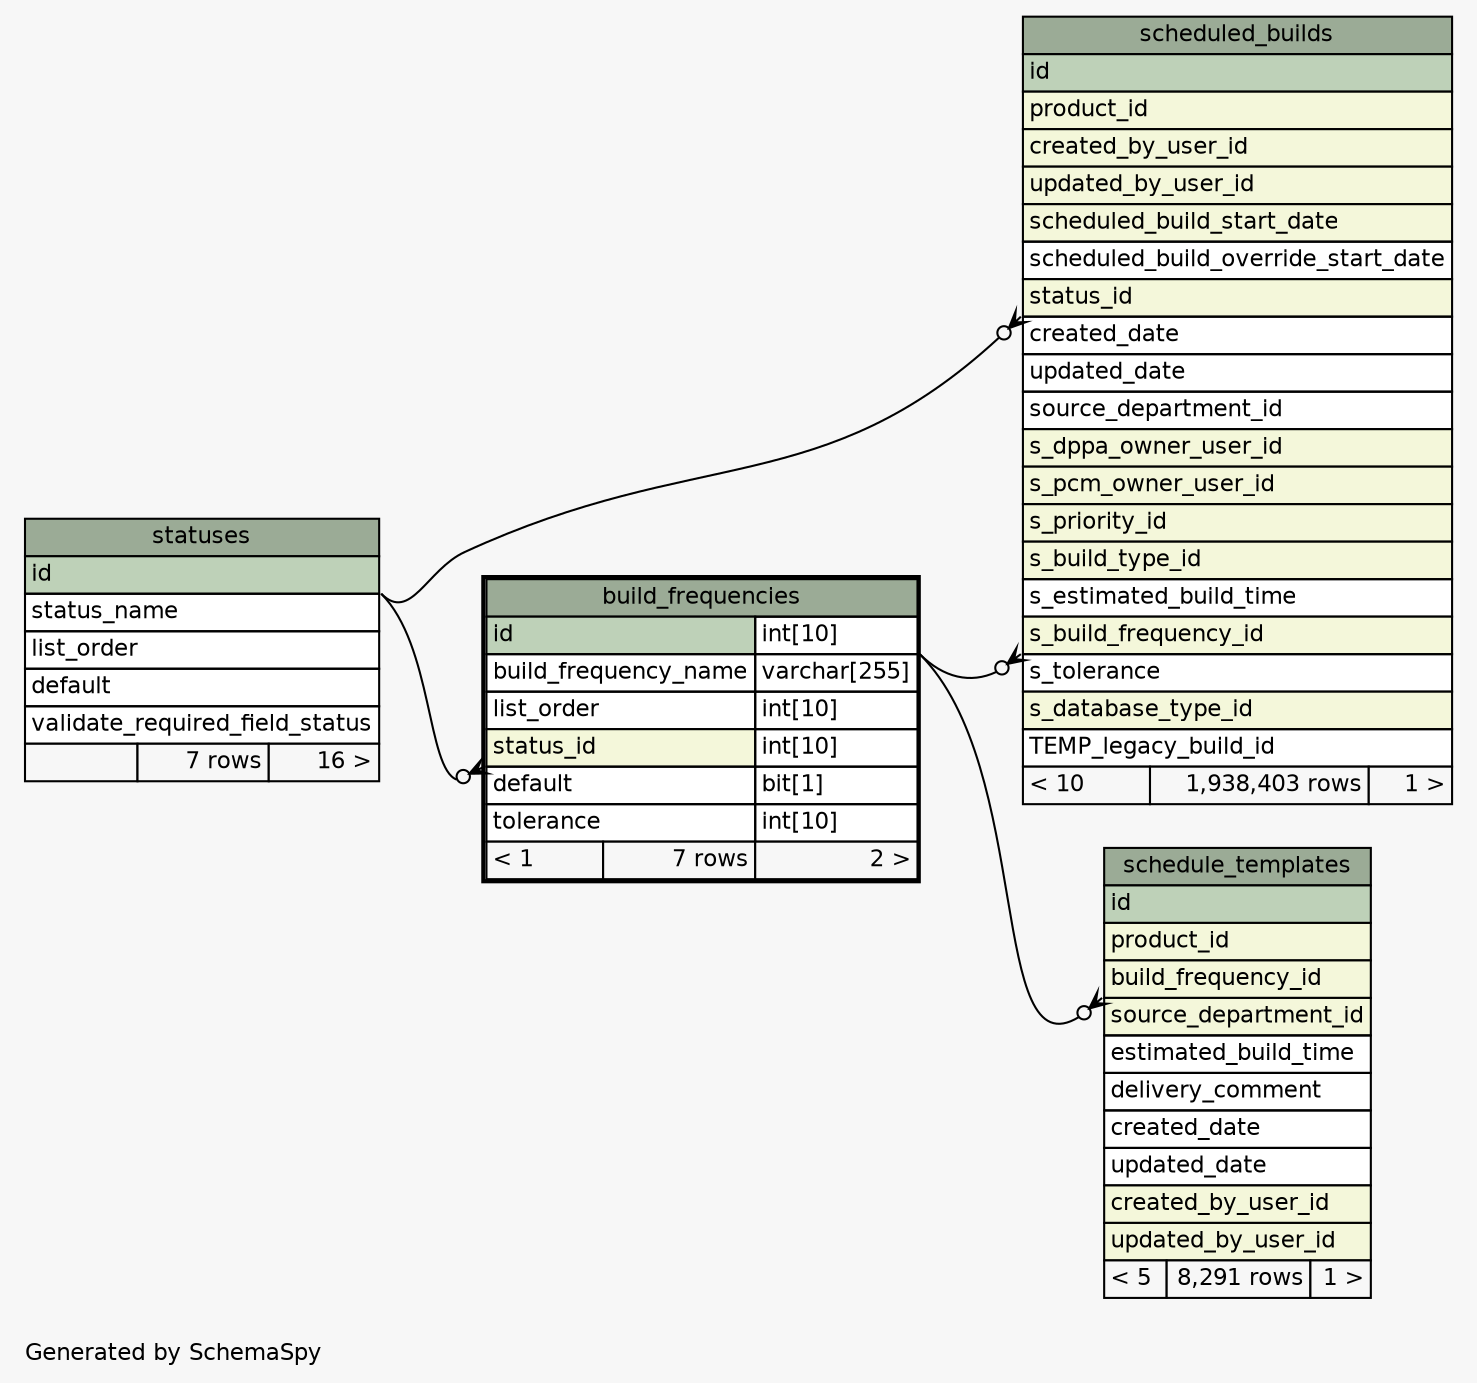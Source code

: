 // dot 2.2.1 on Windows 10 10.0
// SchemaSpy rev 590
digraph "oneDegreeRelationshipsDiagram" {
  graph [
    rankdir="RL"
    bgcolor="#f7f7f7"
    label="\nGenerated by SchemaSpy"
    labeljust="l"
    nodesep="0.18"
    ranksep="0.46"
    fontname="Helvetica"
    fontsize="11"
  ];
  node [
    fontname="Helvetica"
    fontsize="11"
    shape="plaintext"
  ];
  edge [
    arrowsize="0.8"
  ];
  "build_frequencies":"status_id":sw -> "statuses":"id":se [arrowhead=none dir=back arrowtail=crowodot];
  "schedule_templates":"build_frequency_id":sw -> "build_frequencies":"id.type":se [arrowhead=none dir=back arrowtail=crowodot];
  "scheduled_builds":"s_build_frequency_id":sw -> "build_frequencies":"id.type":se [arrowhead=none dir=back arrowtail=crowodot];
  "scheduled_builds":"status_id":sw -> "statuses":"id":se [arrowhead=none dir=back arrowtail=crowodot];
  "build_frequencies" [
    label=<
    <TABLE BORDER="2" CELLBORDER="1" CELLSPACING="0" BGCOLOR="#ffffff">
      <TR><TD COLSPAN="3" BGCOLOR="#9bab96" ALIGN="CENTER">build_frequencies</TD></TR>
      <TR><TD PORT="id" COLSPAN="2" BGCOLOR="#bed1b8" ALIGN="LEFT">id</TD><TD PORT="id.type" ALIGN="LEFT">int[10]</TD></TR>
      <TR><TD PORT="build_frequency_name" COLSPAN="2" ALIGN="LEFT">build_frequency_name</TD><TD PORT="build_frequency_name.type" ALIGN="LEFT">varchar[255]</TD></TR>
      <TR><TD PORT="list_order" COLSPAN="2" ALIGN="LEFT">list_order</TD><TD PORT="list_order.type" ALIGN="LEFT">int[10]</TD></TR>
      <TR><TD PORT="status_id" COLSPAN="2" BGCOLOR="#f4f7da" ALIGN="LEFT">status_id</TD><TD PORT="status_id.type" ALIGN="LEFT">int[10]</TD></TR>
      <TR><TD PORT="default" COLSPAN="2" ALIGN="LEFT">default</TD><TD PORT="default.type" ALIGN="LEFT">bit[1]</TD></TR>
      <TR><TD PORT="tolerance" COLSPAN="2" ALIGN="LEFT">tolerance</TD><TD PORT="tolerance.type" ALIGN="LEFT">int[10]</TD></TR>
      <TR><TD ALIGN="LEFT" BGCOLOR="#f7f7f7">&lt; 1</TD><TD ALIGN="RIGHT" BGCOLOR="#f7f7f7">7 rows</TD><TD ALIGN="RIGHT" BGCOLOR="#f7f7f7">2 &gt;</TD></TR>
    </TABLE>>
    URL="build_frequencies.html"
    tooltip="build_frequencies"
  ];
  "schedule_templates" [
    label=<
    <TABLE BORDER="0" CELLBORDER="1" CELLSPACING="0" BGCOLOR="#ffffff">
      <TR><TD COLSPAN="3" BGCOLOR="#9bab96" ALIGN="CENTER">schedule_templates</TD></TR>
      <TR><TD PORT="id" COLSPAN="3" BGCOLOR="#bed1b8" ALIGN="LEFT">id</TD></TR>
      <TR><TD PORT="product_id" COLSPAN="3" BGCOLOR="#f4f7da" ALIGN="LEFT">product_id</TD></TR>
      <TR><TD PORT="build_frequency_id" COLSPAN="3" BGCOLOR="#f4f7da" ALIGN="LEFT">build_frequency_id</TD></TR>
      <TR><TD PORT="source_department_id" COLSPAN="3" BGCOLOR="#f4f7da" ALIGN="LEFT">source_department_id</TD></TR>
      <TR><TD PORT="estimated_build_time" COLSPAN="3" ALIGN="LEFT">estimated_build_time</TD></TR>
      <TR><TD PORT="delivery_comment" COLSPAN="3" ALIGN="LEFT">delivery_comment</TD></TR>
      <TR><TD PORT="created_date" COLSPAN="3" ALIGN="LEFT">created_date</TD></TR>
      <TR><TD PORT="updated_date" COLSPAN="3" ALIGN="LEFT">updated_date</TD></TR>
      <TR><TD PORT="created_by_user_id" COLSPAN="3" BGCOLOR="#f4f7da" ALIGN="LEFT">created_by_user_id</TD></TR>
      <TR><TD PORT="updated_by_user_id" COLSPAN="3" BGCOLOR="#f4f7da" ALIGN="LEFT">updated_by_user_id</TD></TR>
      <TR><TD ALIGN="LEFT" BGCOLOR="#f7f7f7">&lt; 5</TD><TD ALIGN="RIGHT" BGCOLOR="#f7f7f7">8,291 rows</TD><TD ALIGN="RIGHT" BGCOLOR="#f7f7f7">1 &gt;</TD></TR>
    </TABLE>>
    URL="schedule_templates.html"
    tooltip="schedule_templates"
  ];
  "scheduled_builds" [
    label=<
    <TABLE BORDER="0" CELLBORDER="1" CELLSPACING="0" BGCOLOR="#ffffff">
      <TR><TD COLSPAN="3" BGCOLOR="#9bab96" ALIGN="CENTER">scheduled_builds</TD></TR>
      <TR><TD PORT="id" COLSPAN="3" BGCOLOR="#bed1b8" ALIGN="LEFT">id</TD></TR>
      <TR><TD PORT="product_id" COLSPAN="3" BGCOLOR="#f4f7da" ALIGN="LEFT">product_id</TD></TR>
      <TR><TD PORT="created_by_user_id" COLSPAN="3" BGCOLOR="#f4f7da" ALIGN="LEFT">created_by_user_id</TD></TR>
      <TR><TD PORT="updated_by_user_id" COLSPAN="3" BGCOLOR="#f4f7da" ALIGN="LEFT">updated_by_user_id</TD></TR>
      <TR><TD PORT="scheduled_build_start_date" COLSPAN="3" BGCOLOR="#f4f7da" ALIGN="LEFT">scheduled_build_start_date</TD></TR>
      <TR><TD PORT="scheduled_build_override_start_date" COLSPAN="3" ALIGN="LEFT">scheduled_build_override_start_date</TD></TR>
      <TR><TD PORT="status_id" COLSPAN="3" BGCOLOR="#f4f7da" ALIGN="LEFT">status_id</TD></TR>
      <TR><TD PORT="created_date" COLSPAN="3" ALIGN="LEFT">created_date</TD></TR>
      <TR><TD PORT="updated_date" COLSPAN="3" ALIGN="LEFT">updated_date</TD></TR>
      <TR><TD PORT="source_department_id" COLSPAN="3" ALIGN="LEFT">source_department_id</TD></TR>
      <TR><TD PORT="s_dppa_owner_user_id" COLSPAN="3" BGCOLOR="#f4f7da" ALIGN="LEFT">s_dppa_owner_user_id</TD></TR>
      <TR><TD PORT="s_pcm_owner_user_id" COLSPAN="3" BGCOLOR="#f4f7da" ALIGN="LEFT">s_pcm_owner_user_id</TD></TR>
      <TR><TD PORT="s_priority_id" COLSPAN="3" BGCOLOR="#f4f7da" ALIGN="LEFT">s_priority_id</TD></TR>
      <TR><TD PORT="s_build_type_id" COLSPAN="3" BGCOLOR="#f4f7da" ALIGN="LEFT">s_build_type_id</TD></TR>
      <TR><TD PORT="s_estimated_build_time" COLSPAN="3" ALIGN="LEFT">s_estimated_build_time</TD></TR>
      <TR><TD PORT="s_build_frequency_id" COLSPAN="3" BGCOLOR="#f4f7da" ALIGN="LEFT">s_build_frequency_id</TD></TR>
      <TR><TD PORT="s_tolerance" COLSPAN="3" ALIGN="LEFT">s_tolerance</TD></TR>
      <TR><TD PORT="s_database_type_id" COLSPAN="3" BGCOLOR="#f4f7da" ALIGN="LEFT">s_database_type_id</TD></TR>
      <TR><TD PORT="TEMP_legacy_build_id" COLSPAN="3" ALIGN="LEFT">TEMP_legacy_build_id</TD></TR>
      <TR><TD ALIGN="LEFT" BGCOLOR="#f7f7f7">&lt; 10</TD><TD ALIGN="RIGHT" BGCOLOR="#f7f7f7">1,938,403 rows</TD><TD ALIGN="RIGHT" BGCOLOR="#f7f7f7">1 &gt;</TD></TR>
    </TABLE>>
    URL="scheduled_builds.html"
    tooltip="scheduled_builds"
  ];
  "statuses" [
    label=<
    <TABLE BORDER="0" CELLBORDER="1" CELLSPACING="0" BGCOLOR="#ffffff">
      <TR><TD COLSPAN="3" BGCOLOR="#9bab96" ALIGN="CENTER">statuses</TD></TR>
      <TR><TD PORT="id" COLSPAN="3" BGCOLOR="#bed1b8" ALIGN="LEFT">id</TD></TR>
      <TR><TD PORT="status_name" COLSPAN="3" ALIGN="LEFT">status_name</TD></TR>
      <TR><TD PORT="list_order" COLSPAN="3" ALIGN="LEFT">list_order</TD></TR>
      <TR><TD PORT="default" COLSPAN="3" ALIGN="LEFT">default</TD></TR>
      <TR><TD PORT="validate_required_field_status" COLSPAN="3" ALIGN="LEFT">validate_required_field_status</TD></TR>
      <TR><TD ALIGN="LEFT" BGCOLOR="#f7f7f7">  </TD><TD ALIGN="RIGHT" BGCOLOR="#f7f7f7">7 rows</TD><TD ALIGN="RIGHT" BGCOLOR="#f7f7f7">16 &gt;</TD></TR>
    </TABLE>>
    URL="statuses.html"
    tooltip="statuses"
  ];
}
